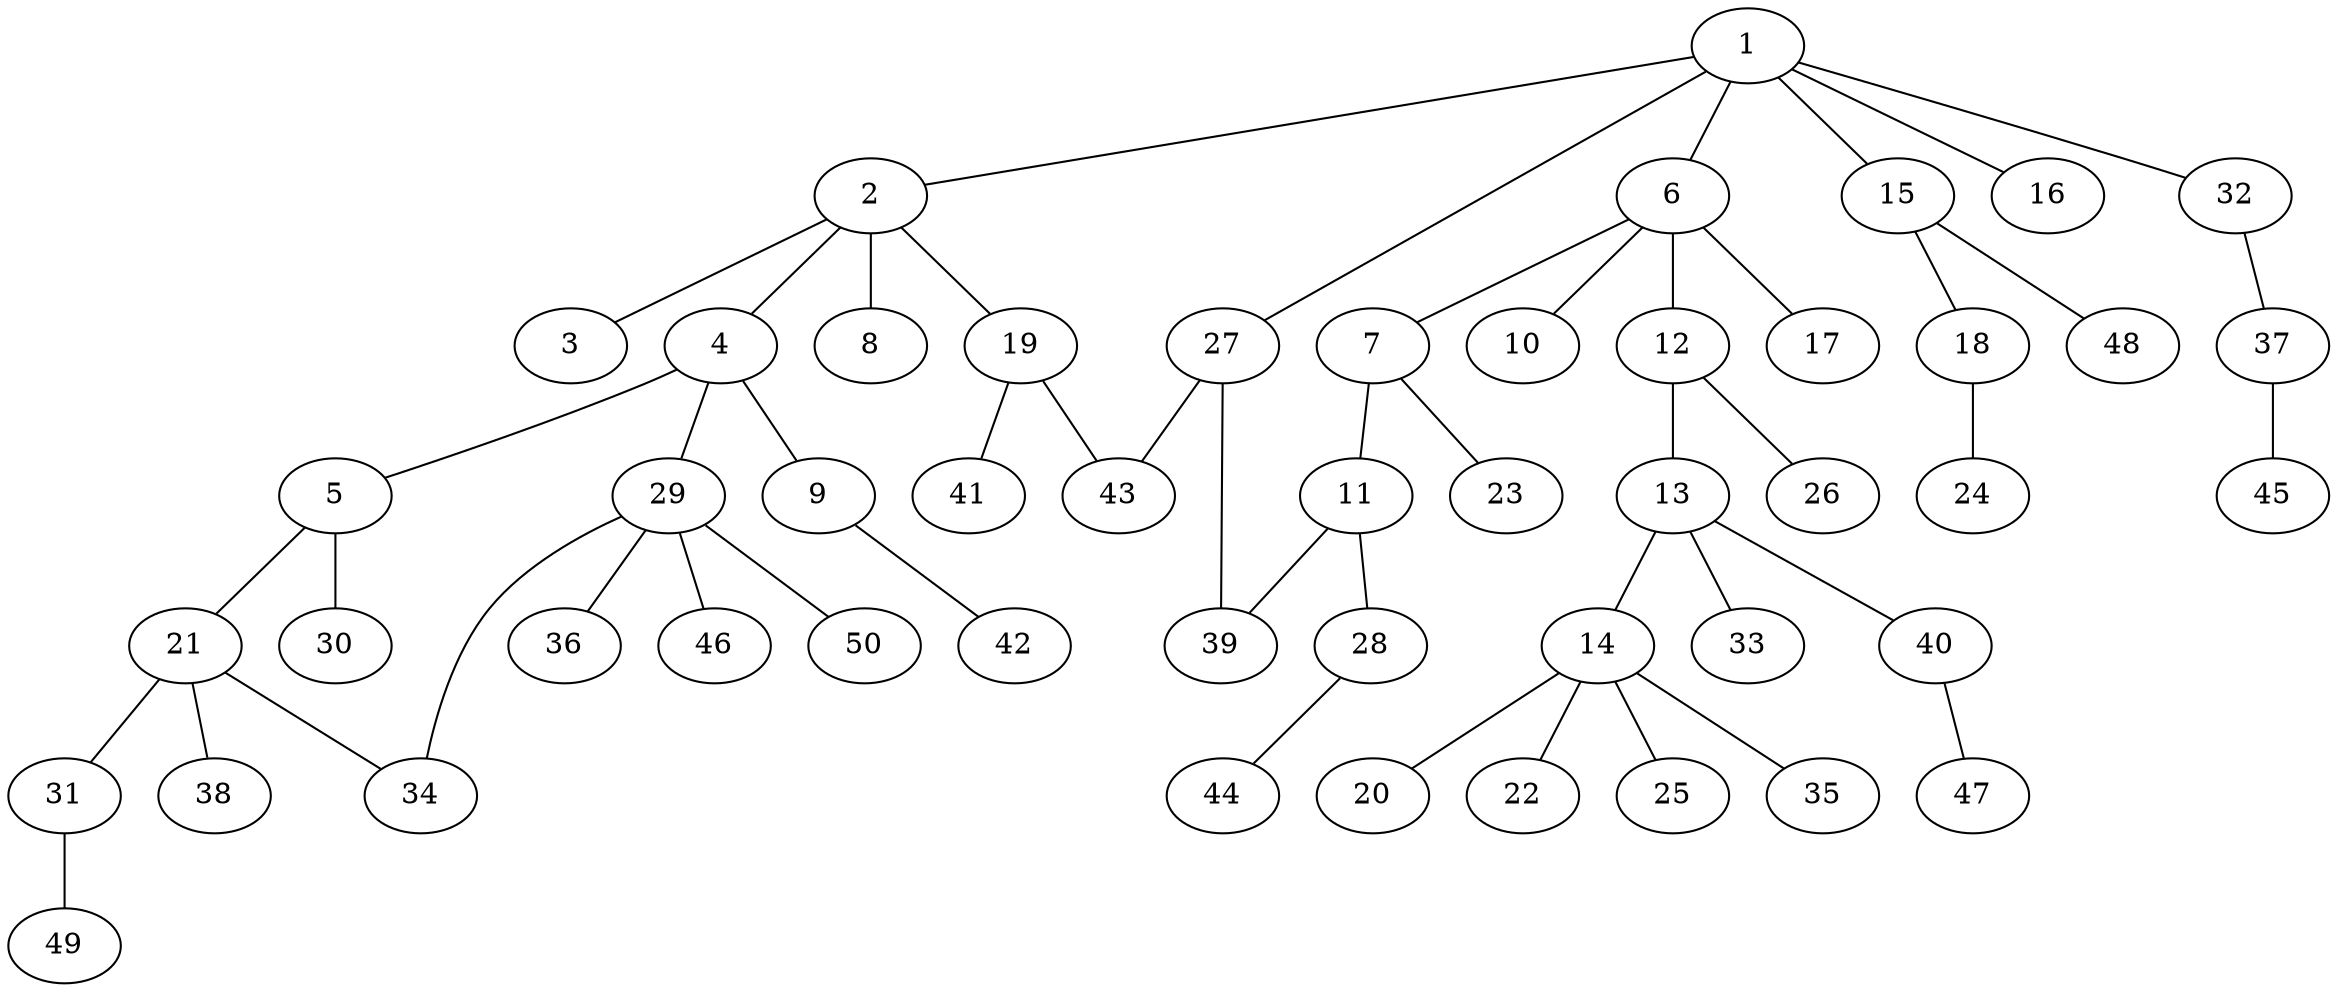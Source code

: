 graph graphname {1--2
1--6
1--15
1--16
1--27
1--32
2--3
2--4
2--8
2--19
4--5
4--9
4--29
5--21
5--30
6--7
6--10
6--12
6--17
7--11
7--23
9--42
11--28
11--39
12--13
12--26
13--14
13--33
13--40
14--20
14--22
14--25
14--35
15--18
15--48
18--24
19--41
19--43
21--31
21--34
21--38
27--39
27--43
28--44
29--34
29--36
29--46
29--50
31--49
32--37
37--45
40--47
}